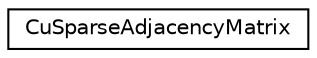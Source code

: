 digraph "Graphical Class Hierarchy"
{
 // LATEX_PDF_SIZE
  edge [fontname="Helvetica",fontsize="10",labelfontname="Helvetica",labelfontsize="10"];
  node [fontname="Helvetica",fontsize="10",shape=record];
  rankdir="LR";
  Node0 [label="CuSparseAdjacencyMatrix",height=0.2,width=0.4,color="black", fillcolor="white", style="filled",URL="$struct_cu_sparse_adjacency_matrix.html",tooltip="Stored in CSC format!"];
}
